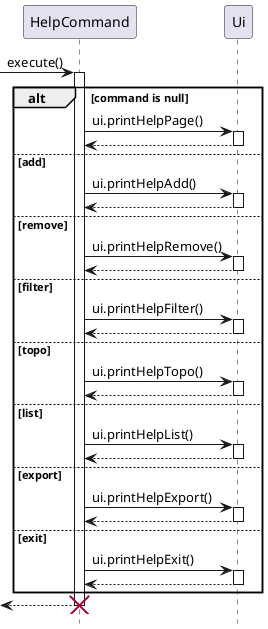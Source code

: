 @startuml
hide footbox

participant HelpCommand as hc
participant Ui as ui

 -> hc : execute()
 activate hc
    alt command is null
    hc -> ui : ui.printHelpPage()
    activate ui
    return

    else add
    hc -> ui : ui.printHelpAdd()
    activate ui
    return

    else remove
    hc -> ui : ui.printHelpRemove()
    activate ui
    return

    else filter
    hc -> ui : ui.printHelpFilter()
    activate ui
    return

    else topo
    hc -> ui : ui.printHelpTopo()
    activate ui
    return

    else list
    hc -> ui : ui.printHelpList()
    activate ui
    return

    else export
    hc -> ui : ui.printHelpExport()
    activate ui
    return

    else exit
    hc -> ui : ui.printHelpExit()
    activate ui
    return
   end
<-- hc
destroy hc
@enduml